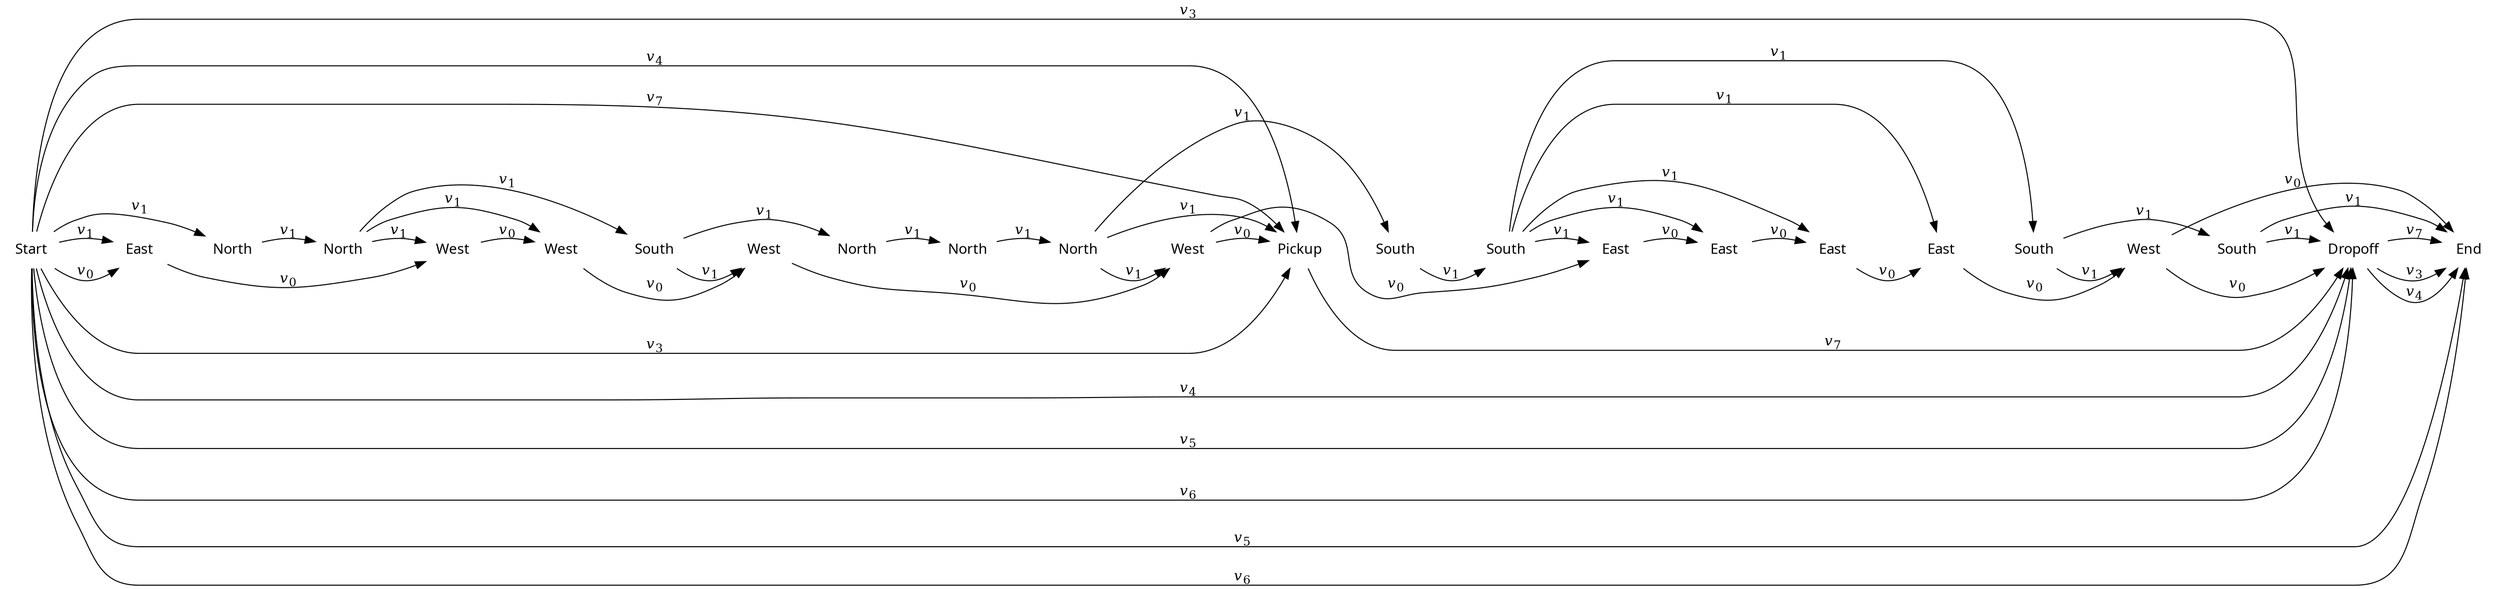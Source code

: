 digraph cat {
rankdir=LR
node [shape=plaintext]
edge [arrowhead=normal]

0 [label="Start",fontname="sans"]
1 [label="East",fontname="sans"]
2 [label="North",fontname="sans"]
3 [label="North",fontname="sans"]
4 [label="West",fontname="sans"]
5 [label="West",fontname="sans"]
6 [label="South",fontname="sans"]
7 [label="West",fontname="sans"]
8 [label="North",fontname="sans"]
9 [label="North",fontname="sans"]
10 [label="North",fontname="sans"]
11 [label="West",fontname="sans"]
12 [label="Pickup",fontname="sans"]
13 [label="South",fontname="sans"]
14 [label="South",fontname="sans"]
15 [label="East",fontname="sans"]
16 [label="East",fontname="sans"]
17 [label="East",fontname="sans"]
18 [label="East",fontname="sans"]
19 [label="South",fontname="sans"]
20 [label="West",fontname="sans"]
21 [label="South",fontname="sans"]
22 [label="Dropoff",fontname="sans"]
23 [label="End",fontname="sans"]

0 -> 1 [label=<<i>v</i><sub>0</sub>>]
0 -> 1 [label=<<i>v</i><sub>1</sub>>]
0 -> 2 [label=<<i>v</i><sub>1</sub>>]
0 -> 12 [label=<<i>v</i><sub>3</sub>>]
0 -> 22 [label=<<i>v</i><sub>3</sub>>]
0 -> 12 [label=<<i>v</i><sub>4</sub>>]
0 -> 22 [label=<<i>v</i><sub>4</sub>>]
0 -> 22 [label=<<i>v</i><sub>5</sub>>]
0 -> 23 [label=<<i>v</i><sub>5</sub>>]
0 -> 22 [label=<<i>v</i><sub>6</sub>>]
0 -> 23 [label=<<i>v</i><sub>6</sub>>]
0 -> 12 [label=<<i>v</i><sub>7</sub>>]
1 -> 4 [label=<<i>v</i><sub>0</sub>>]
2 -> 3 [label=<<i>v</i><sub>1</sub>>]
3 -> 4 [label=<<i>v</i><sub>1</sub>>]
3 -> 5 [label=<<i>v</i><sub>1</sub>>]
3 -> 6 [label=<<i>v</i><sub>1</sub>>]
4 -> 5 [label=<<i>v</i><sub>0</sub>>]
5 -> 7 [label=<<i>v</i><sub>0</sub>>]
6 -> 7 [label=<<i>v</i><sub>1</sub>>]
6 -> 8 [label=<<i>v</i><sub>1</sub>>]
7 -> 11 [label=<<i>v</i><sub>0</sub>>]
8 -> 9 [label=<<i>v</i><sub>1</sub>>]
9 -> 10 [label=<<i>v</i><sub>1</sub>>]
10 -> 11 [label=<<i>v</i><sub>1</sub>>]
10 -> 12 [label=<<i>v</i><sub>1</sub>>]
10 -> 13 [label=<<i>v</i><sub>1</sub>>]
11 -> 12 [label=<<i>v</i><sub>0</sub>>]
11 -> 15 [label=<<i>v</i><sub>0</sub>>]
12 -> 22 [label=<<i>v</i><sub>7</sub>>]
13 -> 14 [label=<<i>v</i><sub>1</sub>>]
14 -> 15 [label=<<i>v</i><sub>1</sub>>]
14 -> 16 [label=<<i>v</i><sub>1</sub>>]
14 -> 17 [label=<<i>v</i><sub>1</sub>>]
14 -> 18 [label=<<i>v</i><sub>1</sub>>]
14 -> 19 [label=<<i>v</i><sub>1</sub>>]
15 -> 16 [label=<<i>v</i><sub>0</sub>>]
16 -> 17 [label=<<i>v</i><sub>0</sub>>]
17 -> 18 [label=<<i>v</i><sub>0</sub>>]
18 -> 20 [label=<<i>v</i><sub>0</sub>>]
19 -> 20 [label=<<i>v</i><sub>1</sub>>]
19 -> 21 [label=<<i>v</i><sub>1</sub>>]
20 -> 22 [label=<<i>v</i><sub>0</sub>>]
20 -> 23 [label=<<i>v</i><sub>0</sub>>]
21 -> 22 [label=<<i>v</i><sub>1</sub>>]
21 -> 23 [label=<<i>v</i><sub>1</sub>>]
22 -> 23 [label=<<i>v</i><sub>3</sub>>]
22 -> 23 [label=<<i>v</i><sub>4</sub>>]
22 -> 23 [label=<<i>v</i><sub>7</sub>>]

# To line up the actions
0 -> 1 [weight=100,style=invis]
1 -> 2 [weight=100,style=invis]
2 -> 3 [weight=100,style=invis]
3 -> 4 [weight=100,style=invis]
4 -> 5 [weight=100,style=invis]
5 -> 6 [weight=100,style=invis]
6 -> 7 [weight=100,style=invis]
7 -> 8 [weight=100,style=invis]
8 -> 9 [weight=100,style=invis]
9 -> 10 [weight=100,style=invis]
10 -> 11 [weight=100,style=invis]
11 -> 12 [weight=100,style=invis]
12 -> 13 [weight=100,style=invis]
13 -> 14 [weight=100,style=invis]
14 -> 15 [weight=100,style=invis]
15 -> 16 [weight=100,style=invis]
16 -> 17 [weight=100,style=invis]
17 -> 18 [weight=100,style=invis]
18 -> 19 [weight=100,style=invis]
19 -> 20 [weight=100,style=invis]
20 -> 21 [weight=100,style=invis]
21 -> 22 [weight=100,style=invis]
22 -> 23 [weight=100,style=invis]
}
